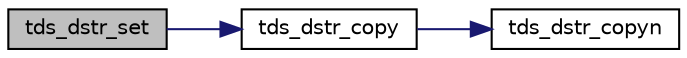 digraph "tds_dstr_set"
{
 // LATEX_PDF_SIZE
  edge [fontname="Helvetica",fontsize="10",labelfontname="Helvetica",labelfontsize="10"];
  node [fontname="Helvetica",fontsize="10",shape=record];
  rankdir="LR";
  Node1 [label="tds_dstr_set",height=0.2,width=0.4,color="black", fillcolor="grey75", style="filled", fontcolor="black",tooltip="set a string from another buffer."];
  Node1 -> Node2 [color="midnightblue",fontsize="10",style="solid",fontname="Helvetica"];
  Node2 [label="tds_dstr_copy",height=0.2,width=0.4,color="black", fillcolor="white", style="filled",URL="$a00566.html#gad96366d9fa93bfc283cef1299fbe97ab",tooltip="copy a string from another"];
  Node2 -> Node3 [color="midnightblue",fontsize="10",style="solid",fontname="Helvetica"];
  Node3 [label="tds_dstr_copyn",height=0.2,width=0.4,color="black", fillcolor="white", style="filled",URL="$a00566.html#ga656718f240d7403f986ae887d84a6ca1",tooltip="Set string to a given buffer of characters."];
}
